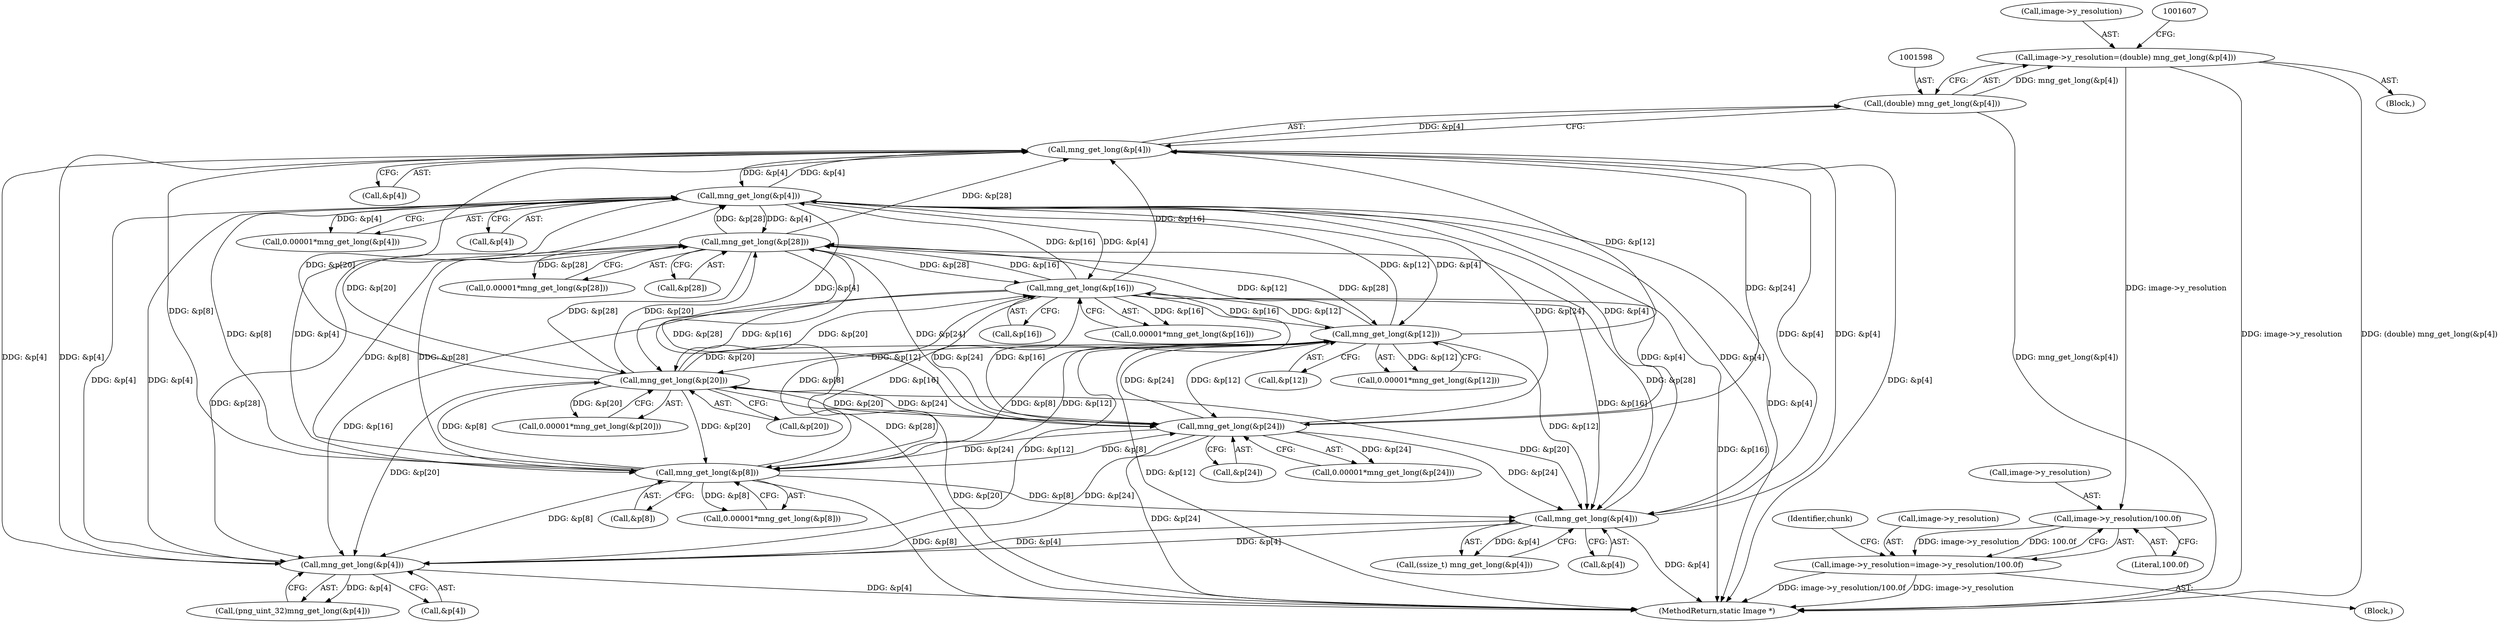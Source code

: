 digraph "0_ImageMagick6_1007b98f8795ad4bea6bc5f68a32d83e982fdae4@pointer" {
"1001631" [label="(Call,image->y_resolution/100.0f)"];
"1001593" [label="(Call,image->y_resolution=(double) mng_get_long(&p[4]))"];
"1001597" [label="(Call,(double) mng_get_long(&p[4]))"];
"1001599" [label="(Call,mng_get_long(&p[4]))"];
"1001387" [label="(Call,mng_get_long(&p[28]))"];
"1001342" [label="(Call,mng_get_long(&p[16]))"];
"1001327" [label="(Call,mng_get_long(&p[12]))"];
"1001357" [label="(Call,mng_get_long(&p[20]))"];
"1001297" [label="(Call,mng_get_long(&p[4]))"];
"1000462" [label="(Call,mng_get_long(&p[4]))"];
"1001537" [label="(Call,mng_get_long(&p[4]))"];
"1001312" [label="(Call,mng_get_long(&p[8]))"];
"1001372" [label="(Call,mng_get_long(&p[24]))"];
"1001627" [label="(Call,image->y_resolution=image->y_resolution/100.0f)"];
"1001297" [label="(Call,mng_get_long(&p[4]))"];
"1001385" [label="(Call,0.00001*mng_get_long(&p[28]))"];
"1001312" [label="(Call,mng_get_long(&p[8]))"];
"1002336" [label="(MethodReturn,static Image *)"];
"1001599" [label="(Call,mng_get_long(&p[4]))"];
"1001535" [label="(Call,(ssize_t) mng_get_long(&p[4]))"];
"1001313" [label="(Call,&p[8])"];
"1001628" [label="(Call,image->y_resolution)"];
"1000463" [label="(Call,&p[4])"];
"1001594" [label="(Call,image->y_resolution)"];
"1001597" [label="(Call,(double) mng_get_long(&p[4]))"];
"1001343" [label="(Call,&p[16])"];
"1000462" [label="(Call,mng_get_long(&p[4]))"];
"1001387" [label="(Call,mng_get_long(&p[28]))"];
"1001537" [label="(Call,mng_get_long(&p[4]))"];
"1001295" [label="(Call,0.00001*mng_get_long(&p[4]))"];
"1001635" [label="(Literal,100.0f)"];
"1001370" [label="(Call,0.00001*mng_get_long(&p[24]))"];
"1001584" [label="(Block,)"];
"1001538" [label="(Call,&p[4])"];
"1001310" [label="(Call,0.00001*mng_get_long(&p[8]))"];
"1001612" [label="(Block,)"];
"1001340" [label="(Call,0.00001*mng_get_long(&p[16]))"];
"1001342" [label="(Call,mng_get_long(&p[16]))"];
"1001593" [label="(Call,image->y_resolution=(double) mng_get_long(&p[4]))"];
"1001357" [label="(Call,mng_get_long(&p[20]))"];
"1001298" [label="(Call,&p[4])"];
"1001328" [label="(Call,&p[12])"];
"1001373" [label="(Call,&p[24])"];
"1001627" [label="(Call,image->y_resolution=image->y_resolution/100.0f)"];
"1001632" [label="(Call,image->y_resolution)"];
"1001637" [label="(Identifier,chunk)"];
"1001327" [label="(Call,mng_get_long(&p[12]))"];
"1001372" [label="(Call,mng_get_long(&p[24]))"];
"1001388" [label="(Call,&p[28])"];
"1001355" [label="(Call,0.00001*mng_get_long(&p[20]))"];
"1001600" [label="(Call,&p[4])"];
"1001631" [label="(Call,image->y_resolution/100.0f)"];
"1001325" [label="(Call,0.00001*mng_get_long(&p[12]))"];
"1000460" [label="(Call,(png_uint_32)mng_get_long(&p[4]))"];
"1001358" [label="(Call,&p[20])"];
"1001631" -> "1001627"  [label="AST: "];
"1001631" -> "1001635"  [label="CFG: "];
"1001632" -> "1001631"  [label="AST: "];
"1001635" -> "1001631"  [label="AST: "];
"1001627" -> "1001631"  [label="CFG: "];
"1001631" -> "1001627"  [label="DDG: image->y_resolution"];
"1001631" -> "1001627"  [label="DDG: 100.0f"];
"1001593" -> "1001631"  [label="DDG: image->y_resolution"];
"1001593" -> "1001584"  [label="AST: "];
"1001593" -> "1001597"  [label="CFG: "];
"1001594" -> "1001593"  [label="AST: "];
"1001597" -> "1001593"  [label="AST: "];
"1001607" -> "1001593"  [label="CFG: "];
"1001593" -> "1002336"  [label="DDG: (double) mng_get_long(&p[4])"];
"1001593" -> "1002336"  [label="DDG: image->y_resolution"];
"1001597" -> "1001593"  [label="DDG: mng_get_long(&p[4])"];
"1001597" -> "1001599"  [label="CFG: "];
"1001598" -> "1001597"  [label="AST: "];
"1001599" -> "1001597"  [label="AST: "];
"1001597" -> "1002336"  [label="DDG: mng_get_long(&p[4])"];
"1001599" -> "1001597"  [label="DDG: &p[4]"];
"1001599" -> "1001600"  [label="CFG: "];
"1001600" -> "1001599"  [label="AST: "];
"1001599" -> "1002336"  [label="DDG: &p[4]"];
"1001599" -> "1000462"  [label="DDG: &p[4]"];
"1001599" -> "1001297"  [label="DDG: &p[4]"];
"1001599" -> "1001537"  [label="DDG: &p[4]"];
"1001387" -> "1001599"  [label="DDG: &p[28]"];
"1000462" -> "1001599"  [label="DDG: &p[4]"];
"1001342" -> "1001599"  [label="DDG: &p[16]"];
"1001327" -> "1001599"  [label="DDG: &p[12]"];
"1001537" -> "1001599"  [label="DDG: &p[4]"];
"1001357" -> "1001599"  [label="DDG: &p[20]"];
"1001297" -> "1001599"  [label="DDG: &p[4]"];
"1001312" -> "1001599"  [label="DDG: &p[8]"];
"1001372" -> "1001599"  [label="DDG: &p[24]"];
"1001387" -> "1001385"  [label="AST: "];
"1001387" -> "1001388"  [label="CFG: "];
"1001388" -> "1001387"  [label="AST: "];
"1001385" -> "1001387"  [label="CFG: "];
"1001387" -> "1002336"  [label="DDG: &p[28]"];
"1001387" -> "1000462"  [label="DDG: &p[28]"];
"1001387" -> "1001297"  [label="DDG: &p[28]"];
"1001387" -> "1001312"  [label="DDG: &p[28]"];
"1001387" -> "1001327"  [label="DDG: &p[28]"];
"1001387" -> "1001342"  [label="DDG: &p[28]"];
"1001387" -> "1001357"  [label="DDG: &p[28]"];
"1001387" -> "1001372"  [label="DDG: &p[28]"];
"1001387" -> "1001385"  [label="DDG: &p[28]"];
"1001342" -> "1001387"  [label="DDG: &p[16]"];
"1001327" -> "1001387"  [label="DDG: &p[12]"];
"1001357" -> "1001387"  [label="DDG: &p[20]"];
"1001297" -> "1001387"  [label="DDG: &p[4]"];
"1001312" -> "1001387"  [label="DDG: &p[8]"];
"1001372" -> "1001387"  [label="DDG: &p[24]"];
"1001387" -> "1001537"  [label="DDG: &p[28]"];
"1001342" -> "1001340"  [label="AST: "];
"1001342" -> "1001343"  [label="CFG: "];
"1001343" -> "1001342"  [label="AST: "];
"1001340" -> "1001342"  [label="CFG: "];
"1001342" -> "1002336"  [label="DDG: &p[16]"];
"1001342" -> "1000462"  [label="DDG: &p[16]"];
"1001342" -> "1001297"  [label="DDG: &p[16]"];
"1001342" -> "1001312"  [label="DDG: &p[16]"];
"1001342" -> "1001327"  [label="DDG: &p[16]"];
"1001342" -> "1001340"  [label="DDG: &p[16]"];
"1001327" -> "1001342"  [label="DDG: &p[12]"];
"1001357" -> "1001342"  [label="DDG: &p[20]"];
"1001297" -> "1001342"  [label="DDG: &p[4]"];
"1001312" -> "1001342"  [label="DDG: &p[8]"];
"1001372" -> "1001342"  [label="DDG: &p[24]"];
"1001342" -> "1001357"  [label="DDG: &p[16]"];
"1001342" -> "1001372"  [label="DDG: &p[16]"];
"1001342" -> "1001537"  [label="DDG: &p[16]"];
"1001327" -> "1001325"  [label="AST: "];
"1001327" -> "1001328"  [label="CFG: "];
"1001328" -> "1001327"  [label="AST: "];
"1001325" -> "1001327"  [label="CFG: "];
"1001327" -> "1002336"  [label="DDG: &p[12]"];
"1001327" -> "1000462"  [label="DDG: &p[12]"];
"1001327" -> "1001297"  [label="DDG: &p[12]"];
"1001327" -> "1001312"  [label="DDG: &p[12]"];
"1001327" -> "1001325"  [label="DDG: &p[12]"];
"1001357" -> "1001327"  [label="DDG: &p[20]"];
"1001297" -> "1001327"  [label="DDG: &p[4]"];
"1001312" -> "1001327"  [label="DDG: &p[8]"];
"1001372" -> "1001327"  [label="DDG: &p[24]"];
"1001327" -> "1001357"  [label="DDG: &p[12]"];
"1001327" -> "1001372"  [label="DDG: &p[12]"];
"1001327" -> "1001537"  [label="DDG: &p[12]"];
"1001357" -> "1001355"  [label="AST: "];
"1001357" -> "1001358"  [label="CFG: "];
"1001358" -> "1001357"  [label="AST: "];
"1001355" -> "1001357"  [label="CFG: "];
"1001357" -> "1002336"  [label="DDG: &p[20]"];
"1001357" -> "1000462"  [label="DDG: &p[20]"];
"1001357" -> "1001297"  [label="DDG: &p[20]"];
"1001357" -> "1001312"  [label="DDG: &p[20]"];
"1001357" -> "1001355"  [label="DDG: &p[20]"];
"1001297" -> "1001357"  [label="DDG: &p[4]"];
"1001312" -> "1001357"  [label="DDG: &p[8]"];
"1001372" -> "1001357"  [label="DDG: &p[24]"];
"1001357" -> "1001372"  [label="DDG: &p[20]"];
"1001357" -> "1001537"  [label="DDG: &p[20]"];
"1001297" -> "1001295"  [label="AST: "];
"1001297" -> "1001298"  [label="CFG: "];
"1001298" -> "1001297"  [label="AST: "];
"1001295" -> "1001297"  [label="CFG: "];
"1001297" -> "1002336"  [label="DDG: &p[4]"];
"1001297" -> "1000462"  [label="DDG: &p[4]"];
"1001297" -> "1001295"  [label="DDG: &p[4]"];
"1000462" -> "1001297"  [label="DDG: &p[4]"];
"1001537" -> "1001297"  [label="DDG: &p[4]"];
"1001312" -> "1001297"  [label="DDG: &p[8]"];
"1001372" -> "1001297"  [label="DDG: &p[24]"];
"1001297" -> "1001312"  [label="DDG: &p[4]"];
"1001297" -> "1001372"  [label="DDG: &p[4]"];
"1001297" -> "1001537"  [label="DDG: &p[4]"];
"1000462" -> "1000460"  [label="AST: "];
"1000462" -> "1000463"  [label="CFG: "];
"1000463" -> "1000462"  [label="AST: "];
"1000460" -> "1000462"  [label="CFG: "];
"1000462" -> "1002336"  [label="DDG: &p[4]"];
"1000462" -> "1000460"  [label="DDG: &p[4]"];
"1001537" -> "1000462"  [label="DDG: &p[4]"];
"1001312" -> "1000462"  [label="DDG: &p[8]"];
"1001372" -> "1000462"  [label="DDG: &p[24]"];
"1000462" -> "1001537"  [label="DDG: &p[4]"];
"1001537" -> "1001535"  [label="AST: "];
"1001537" -> "1001538"  [label="CFG: "];
"1001538" -> "1001537"  [label="AST: "];
"1001535" -> "1001537"  [label="CFG: "];
"1001537" -> "1002336"  [label="DDG: &p[4]"];
"1001537" -> "1001535"  [label="DDG: &p[4]"];
"1001312" -> "1001537"  [label="DDG: &p[8]"];
"1001372" -> "1001537"  [label="DDG: &p[24]"];
"1001312" -> "1001310"  [label="AST: "];
"1001312" -> "1001313"  [label="CFG: "];
"1001313" -> "1001312"  [label="AST: "];
"1001310" -> "1001312"  [label="CFG: "];
"1001312" -> "1002336"  [label="DDG: &p[8]"];
"1001312" -> "1001310"  [label="DDG: &p[8]"];
"1001372" -> "1001312"  [label="DDG: &p[24]"];
"1001312" -> "1001372"  [label="DDG: &p[8]"];
"1001372" -> "1001370"  [label="AST: "];
"1001372" -> "1001373"  [label="CFG: "];
"1001373" -> "1001372"  [label="AST: "];
"1001370" -> "1001372"  [label="CFG: "];
"1001372" -> "1002336"  [label="DDG: &p[24]"];
"1001372" -> "1001370"  [label="DDG: &p[24]"];
"1001627" -> "1001612"  [label="AST: "];
"1001628" -> "1001627"  [label="AST: "];
"1001637" -> "1001627"  [label="CFG: "];
"1001627" -> "1002336"  [label="DDG: image->y_resolution/100.0f"];
"1001627" -> "1002336"  [label="DDG: image->y_resolution"];
}
